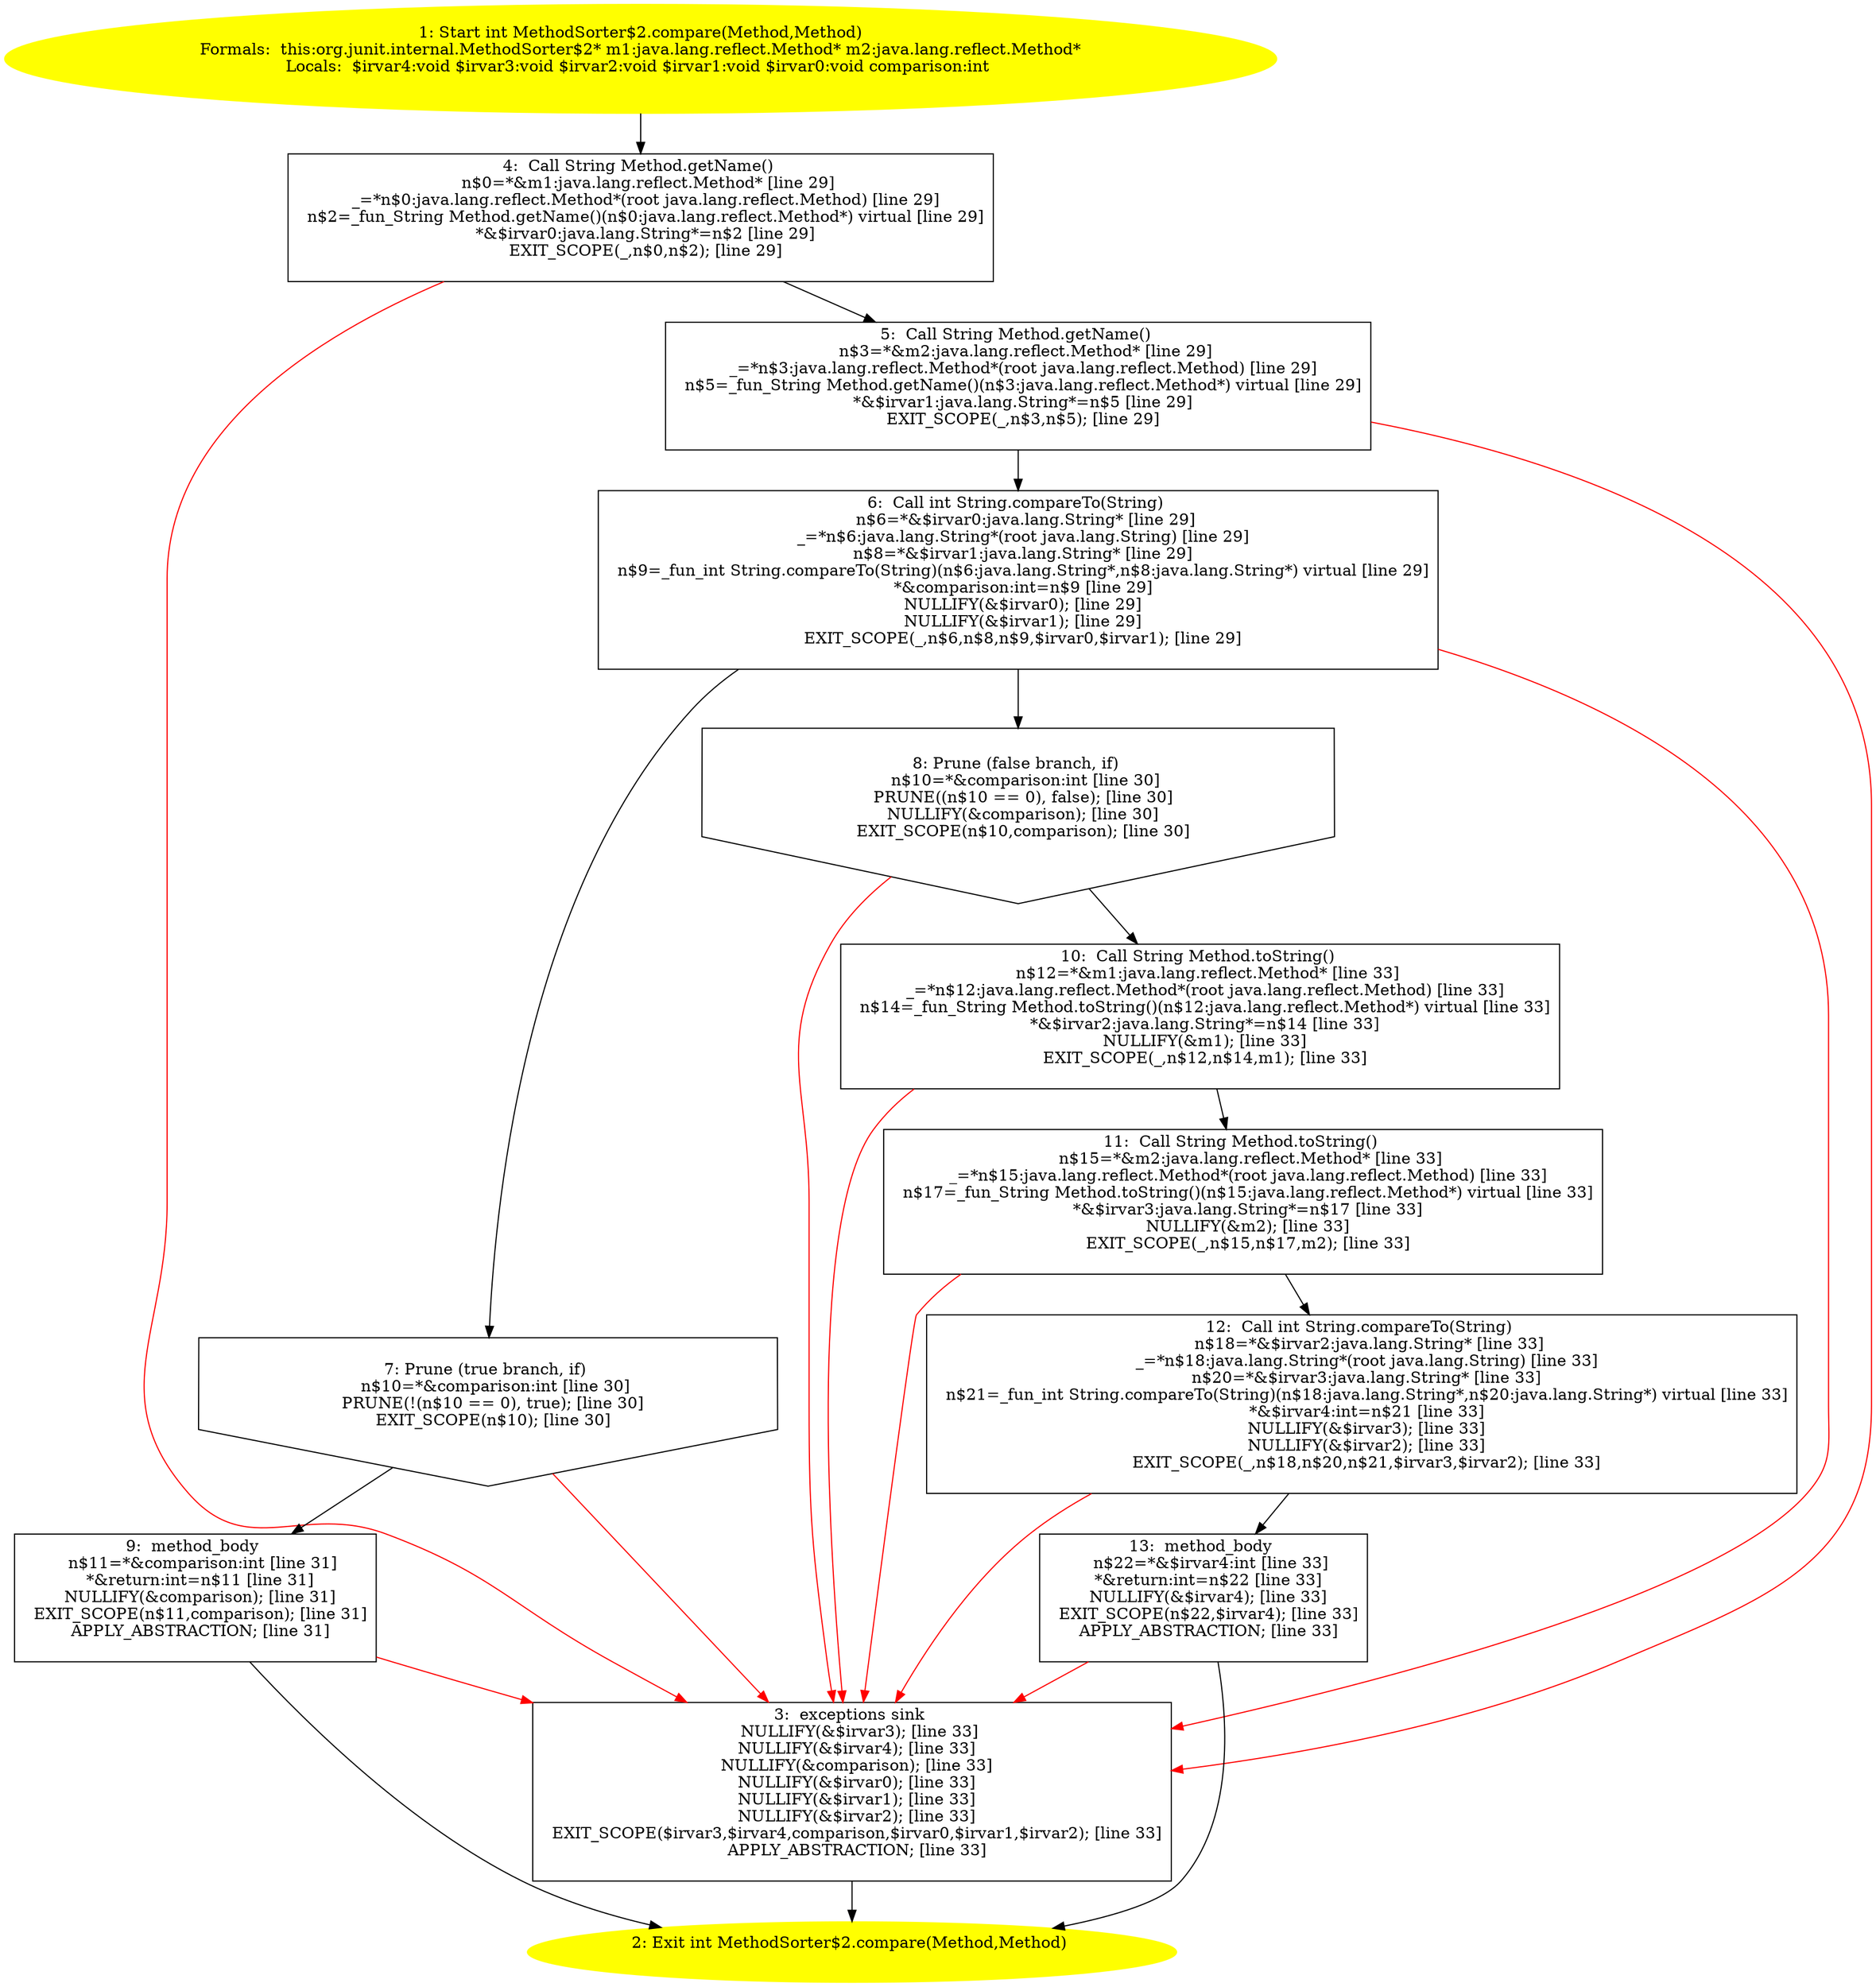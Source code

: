 /* @generated */
digraph cfg {
"org.junit.internal.MethodSorter$2.compare(java.lang.reflect.Method,java.lang.reflect.Method):int.006e56abd06f1a72a9da23496f1d81ef_1" [label="1: Start int MethodSorter$2.compare(Method,Method)\nFormals:  this:org.junit.internal.MethodSorter$2* m1:java.lang.reflect.Method* m2:java.lang.reflect.Method*\nLocals:  $irvar4:void $irvar3:void $irvar2:void $irvar1:void $irvar0:void comparison:int \n  " color=yellow style=filled]
	

	 "org.junit.internal.MethodSorter$2.compare(java.lang.reflect.Method,java.lang.reflect.Method):int.006e56abd06f1a72a9da23496f1d81ef_1" -> "org.junit.internal.MethodSorter$2.compare(java.lang.reflect.Method,java.lang.reflect.Method):int.006e56abd06f1a72a9da23496f1d81ef_4" ;
"org.junit.internal.MethodSorter$2.compare(java.lang.reflect.Method,java.lang.reflect.Method):int.006e56abd06f1a72a9da23496f1d81ef_2" [label="2: Exit int MethodSorter$2.compare(Method,Method) \n  " color=yellow style=filled]
	

"org.junit.internal.MethodSorter$2.compare(java.lang.reflect.Method,java.lang.reflect.Method):int.006e56abd06f1a72a9da23496f1d81ef_3" [label="3:  exceptions sink \n   NULLIFY(&$irvar3); [line 33]\n  NULLIFY(&$irvar4); [line 33]\n  NULLIFY(&comparison); [line 33]\n  NULLIFY(&$irvar0); [line 33]\n  NULLIFY(&$irvar1); [line 33]\n  NULLIFY(&$irvar2); [line 33]\n  EXIT_SCOPE($irvar3,$irvar4,comparison,$irvar0,$irvar1,$irvar2); [line 33]\n  APPLY_ABSTRACTION; [line 33]\n " shape="box"]
	

	 "org.junit.internal.MethodSorter$2.compare(java.lang.reflect.Method,java.lang.reflect.Method):int.006e56abd06f1a72a9da23496f1d81ef_3" -> "org.junit.internal.MethodSorter$2.compare(java.lang.reflect.Method,java.lang.reflect.Method):int.006e56abd06f1a72a9da23496f1d81ef_2" ;
"org.junit.internal.MethodSorter$2.compare(java.lang.reflect.Method,java.lang.reflect.Method):int.006e56abd06f1a72a9da23496f1d81ef_4" [label="4:  Call String Method.getName() \n   n$0=*&m1:java.lang.reflect.Method* [line 29]\n  _=*n$0:java.lang.reflect.Method*(root java.lang.reflect.Method) [line 29]\n  n$2=_fun_String Method.getName()(n$0:java.lang.reflect.Method*) virtual [line 29]\n  *&$irvar0:java.lang.String*=n$2 [line 29]\n  EXIT_SCOPE(_,n$0,n$2); [line 29]\n " shape="box"]
	

	 "org.junit.internal.MethodSorter$2.compare(java.lang.reflect.Method,java.lang.reflect.Method):int.006e56abd06f1a72a9da23496f1d81ef_4" -> "org.junit.internal.MethodSorter$2.compare(java.lang.reflect.Method,java.lang.reflect.Method):int.006e56abd06f1a72a9da23496f1d81ef_5" ;
	 "org.junit.internal.MethodSorter$2.compare(java.lang.reflect.Method,java.lang.reflect.Method):int.006e56abd06f1a72a9da23496f1d81ef_4" -> "org.junit.internal.MethodSorter$2.compare(java.lang.reflect.Method,java.lang.reflect.Method):int.006e56abd06f1a72a9da23496f1d81ef_3" [color="red" ];
"org.junit.internal.MethodSorter$2.compare(java.lang.reflect.Method,java.lang.reflect.Method):int.006e56abd06f1a72a9da23496f1d81ef_5" [label="5:  Call String Method.getName() \n   n$3=*&m2:java.lang.reflect.Method* [line 29]\n  _=*n$3:java.lang.reflect.Method*(root java.lang.reflect.Method) [line 29]\n  n$5=_fun_String Method.getName()(n$3:java.lang.reflect.Method*) virtual [line 29]\n  *&$irvar1:java.lang.String*=n$5 [line 29]\n  EXIT_SCOPE(_,n$3,n$5); [line 29]\n " shape="box"]
	

	 "org.junit.internal.MethodSorter$2.compare(java.lang.reflect.Method,java.lang.reflect.Method):int.006e56abd06f1a72a9da23496f1d81ef_5" -> "org.junit.internal.MethodSorter$2.compare(java.lang.reflect.Method,java.lang.reflect.Method):int.006e56abd06f1a72a9da23496f1d81ef_6" ;
	 "org.junit.internal.MethodSorter$2.compare(java.lang.reflect.Method,java.lang.reflect.Method):int.006e56abd06f1a72a9da23496f1d81ef_5" -> "org.junit.internal.MethodSorter$2.compare(java.lang.reflect.Method,java.lang.reflect.Method):int.006e56abd06f1a72a9da23496f1d81ef_3" [color="red" ];
"org.junit.internal.MethodSorter$2.compare(java.lang.reflect.Method,java.lang.reflect.Method):int.006e56abd06f1a72a9da23496f1d81ef_6" [label="6:  Call int String.compareTo(String) \n   n$6=*&$irvar0:java.lang.String* [line 29]\n  _=*n$6:java.lang.String*(root java.lang.String) [line 29]\n  n$8=*&$irvar1:java.lang.String* [line 29]\n  n$9=_fun_int String.compareTo(String)(n$6:java.lang.String*,n$8:java.lang.String*) virtual [line 29]\n  *&comparison:int=n$9 [line 29]\n  NULLIFY(&$irvar0); [line 29]\n  NULLIFY(&$irvar1); [line 29]\n  EXIT_SCOPE(_,n$6,n$8,n$9,$irvar0,$irvar1); [line 29]\n " shape="box"]
	

	 "org.junit.internal.MethodSorter$2.compare(java.lang.reflect.Method,java.lang.reflect.Method):int.006e56abd06f1a72a9da23496f1d81ef_6" -> "org.junit.internal.MethodSorter$2.compare(java.lang.reflect.Method,java.lang.reflect.Method):int.006e56abd06f1a72a9da23496f1d81ef_7" ;
	 "org.junit.internal.MethodSorter$2.compare(java.lang.reflect.Method,java.lang.reflect.Method):int.006e56abd06f1a72a9da23496f1d81ef_6" -> "org.junit.internal.MethodSorter$2.compare(java.lang.reflect.Method,java.lang.reflect.Method):int.006e56abd06f1a72a9da23496f1d81ef_8" ;
	 "org.junit.internal.MethodSorter$2.compare(java.lang.reflect.Method,java.lang.reflect.Method):int.006e56abd06f1a72a9da23496f1d81ef_6" -> "org.junit.internal.MethodSorter$2.compare(java.lang.reflect.Method,java.lang.reflect.Method):int.006e56abd06f1a72a9da23496f1d81ef_3" [color="red" ];
"org.junit.internal.MethodSorter$2.compare(java.lang.reflect.Method,java.lang.reflect.Method):int.006e56abd06f1a72a9da23496f1d81ef_7" [label="7: Prune (true branch, if) \n   n$10=*&comparison:int [line 30]\n  PRUNE(!(n$10 == 0), true); [line 30]\n  EXIT_SCOPE(n$10); [line 30]\n " shape="invhouse"]
	

	 "org.junit.internal.MethodSorter$2.compare(java.lang.reflect.Method,java.lang.reflect.Method):int.006e56abd06f1a72a9da23496f1d81ef_7" -> "org.junit.internal.MethodSorter$2.compare(java.lang.reflect.Method,java.lang.reflect.Method):int.006e56abd06f1a72a9da23496f1d81ef_9" ;
	 "org.junit.internal.MethodSorter$2.compare(java.lang.reflect.Method,java.lang.reflect.Method):int.006e56abd06f1a72a9da23496f1d81ef_7" -> "org.junit.internal.MethodSorter$2.compare(java.lang.reflect.Method,java.lang.reflect.Method):int.006e56abd06f1a72a9da23496f1d81ef_3" [color="red" ];
"org.junit.internal.MethodSorter$2.compare(java.lang.reflect.Method,java.lang.reflect.Method):int.006e56abd06f1a72a9da23496f1d81ef_8" [label="8: Prune (false branch, if) \n   n$10=*&comparison:int [line 30]\n  PRUNE((n$10 == 0), false); [line 30]\n  NULLIFY(&comparison); [line 30]\n  EXIT_SCOPE(n$10,comparison); [line 30]\n " shape="invhouse"]
	

	 "org.junit.internal.MethodSorter$2.compare(java.lang.reflect.Method,java.lang.reflect.Method):int.006e56abd06f1a72a9da23496f1d81ef_8" -> "org.junit.internal.MethodSorter$2.compare(java.lang.reflect.Method,java.lang.reflect.Method):int.006e56abd06f1a72a9da23496f1d81ef_10" ;
	 "org.junit.internal.MethodSorter$2.compare(java.lang.reflect.Method,java.lang.reflect.Method):int.006e56abd06f1a72a9da23496f1d81ef_8" -> "org.junit.internal.MethodSorter$2.compare(java.lang.reflect.Method,java.lang.reflect.Method):int.006e56abd06f1a72a9da23496f1d81ef_3" [color="red" ];
"org.junit.internal.MethodSorter$2.compare(java.lang.reflect.Method,java.lang.reflect.Method):int.006e56abd06f1a72a9da23496f1d81ef_9" [label="9:  method_body \n   n$11=*&comparison:int [line 31]\n  *&return:int=n$11 [line 31]\n  NULLIFY(&comparison); [line 31]\n  EXIT_SCOPE(n$11,comparison); [line 31]\n  APPLY_ABSTRACTION; [line 31]\n " shape="box"]
	

	 "org.junit.internal.MethodSorter$2.compare(java.lang.reflect.Method,java.lang.reflect.Method):int.006e56abd06f1a72a9da23496f1d81ef_9" -> "org.junit.internal.MethodSorter$2.compare(java.lang.reflect.Method,java.lang.reflect.Method):int.006e56abd06f1a72a9da23496f1d81ef_2" ;
	 "org.junit.internal.MethodSorter$2.compare(java.lang.reflect.Method,java.lang.reflect.Method):int.006e56abd06f1a72a9da23496f1d81ef_9" -> "org.junit.internal.MethodSorter$2.compare(java.lang.reflect.Method,java.lang.reflect.Method):int.006e56abd06f1a72a9da23496f1d81ef_3" [color="red" ];
"org.junit.internal.MethodSorter$2.compare(java.lang.reflect.Method,java.lang.reflect.Method):int.006e56abd06f1a72a9da23496f1d81ef_10" [label="10:  Call String Method.toString() \n   n$12=*&m1:java.lang.reflect.Method* [line 33]\n  _=*n$12:java.lang.reflect.Method*(root java.lang.reflect.Method) [line 33]\n  n$14=_fun_String Method.toString()(n$12:java.lang.reflect.Method*) virtual [line 33]\n  *&$irvar2:java.lang.String*=n$14 [line 33]\n  NULLIFY(&m1); [line 33]\n  EXIT_SCOPE(_,n$12,n$14,m1); [line 33]\n " shape="box"]
	

	 "org.junit.internal.MethodSorter$2.compare(java.lang.reflect.Method,java.lang.reflect.Method):int.006e56abd06f1a72a9da23496f1d81ef_10" -> "org.junit.internal.MethodSorter$2.compare(java.lang.reflect.Method,java.lang.reflect.Method):int.006e56abd06f1a72a9da23496f1d81ef_11" ;
	 "org.junit.internal.MethodSorter$2.compare(java.lang.reflect.Method,java.lang.reflect.Method):int.006e56abd06f1a72a9da23496f1d81ef_10" -> "org.junit.internal.MethodSorter$2.compare(java.lang.reflect.Method,java.lang.reflect.Method):int.006e56abd06f1a72a9da23496f1d81ef_3" [color="red" ];
"org.junit.internal.MethodSorter$2.compare(java.lang.reflect.Method,java.lang.reflect.Method):int.006e56abd06f1a72a9da23496f1d81ef_11" [label="11:  Call String Method.toString() \n   n$15=*&m2:java.lang.reflect.Method* [line 33]\n  _=*n$15:java.lang.reflect.Method*(root java.lang.reflect.Method) [line 33]\n  n$17=_fun_String Method.toString()(n$15:java.lang.reflect.Method*) virtual [line 33]\n  *&$irvar3:java.lang.String*=n$17 [line 33]\n  NULLIFY(&m2); [line 33]\n  EXIT_SCOPE(_,n$15,n$17,m2); [line 33]\n " shape="box"]
	

	 "org.junit.internal.MethodSorter$2.compare(java.lang.reflect.Method,java.lang.reflect.Method):int.006e56abd06f1a72a9da23496f1d81ef_11" -> "org.junit.internal.MethodSorter$2.compare(java.lang.reflect.Method,java.lang.reflect.Method):int.006e56abd06f1a72a9da23496f1d81ef_12" ;
	 "org.junit.internal.MethodSorter$2.compare(java.lang.reflect.Method,java.lang.reflect.Method):int.006e56abd06f1a72a9da23496f1d81ef_11" -> "org.junit.internal.MethodSorter$2.compare(java.lang.reflect.Method,java.lang.reflect.Method):int.006e56abd06f1a72a9da23496f1d81ef_3" [color="red" ];
"org.junit.internal.MethodSorter$2.compare(java.lang.reflect.Method,java.lang.reflect.Method):int.006e56abd06f1a72a9da23496f1d81ef_12" [label="12:  Call int String.compareTo(String) \n   n$18=*&$irvar2:java.lang.String* [line 33]\n  _=*n$18:java.lang.String*(root java.lang.String) [line 33]\n  n$20=*&$irvar3:java.lang.String* [line 33]\n  n$21=_fun_int String.compareTo(String)(n$18:java.lang.String*,n$20:java.lang.String*) virtual [line 33]\n  *&$irvar4:int=n$21 [line 33]\n  NULLIFY(&$irvar3); [line 33]\n  NULLIFY(&$irvar2); [line 33]\n  EXIT_SCOPE(_,n$18,n$20,n$21,$irvar3,$irvar2); [line 33]\n " shape="box"]
	

	 "org.junit.internal.MethodSorter$2.compare(java.lang.reflect.Method,java.lang.reflect.Method):int.006e56abd06f1a72a9da23496f1d81ef_12" -> "org.junit.internal.MethodSorter$2.compare(java.lang.reflect.Method,java.lang.reflect.Method):int.006e56abd06f1a72a9da23496f1d81ef_13" ;
	 "org.junit.internal.MethodSorter$2.compare(java.lang.reflect.Method,java.lang.reflect.Method):int.006e56abd06f1a72a9da23496f1d81ef_12" -> "org.junit.internal.MethodSorter$2.compare(java.lang.reflect.Method,java.lang.reflect.Method):int.006e56abd06f1a72a9da23496f1d81ef_3" [color="red" ];
"org.junit.internal.MethodSorter$2.compare(java.lang.reflect.Method,java.lang.reflect.Method):int.006e56abd06f1a72a9da23496f1d81ef_13" [label="13:  method_body \n   n$22=*&$irvar4:int [line 33]\n  *&return:int=n$22 [line 33]\n  NULLIFY(&$irvar4); [line 33]\n  EXIT_SCOPE(n$22,$irvar4); [line 33]\n  APPLY_ABSTRACTION; [line 33]\n " shape="box"]
	

	 "org.junit.internal.MethodSorter$2.compare(java.lang.reflect.Method,java.lang.reflect.Method):int.006e56abd06f1a72a9da23496f1d81ef_13" -> "org.junit.internal.MethodSorter$2.compare(java.lang.reflect.Method,java.lang.reflect.Method):int.006e56abd06f1a72a9da23496f1d81ef_2" ;
	 "org.junit.internal.MethodSorter$2.compare(java.lang.reflect.Method,java.lang.reflect.Method):int.006e56abd06f1a72a9da23496f1d81ef_13" -> "org.junit.internal.MethodSorter$2.compare(java.lang.reflect.Method,java.lang.reflect.Method):int.006e56abd06f1a72a9da23496f1d81ef_3" [color="red" ];
}
